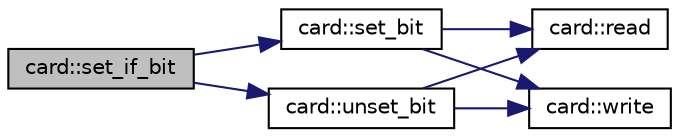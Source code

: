 digraph "card::set_if_bit"
{
 // LATEX_PDF_SIZE
  edge [fontname="Helvetica",fontsize="10",labelfontname="Helvetica",labelfontsize="10"];
  node [fontname="Helvetica",fontsize="10",shape=record];
  rankdir="LR";
  Node1 [label="card::set_if_bit",height=0.2,width=0.4,color="black", fillcolor="grey75", style="filled", fontcolor="black",tooltip="Un/set a bit in a byte on the bus by condition."];
  Node1 -> Node2 [color="midnightblue",fontsize="10",style="solid",fontname="Helvetica"];
  Node2 [label="card::set_bit",height=0.2,width=0.4,color="black", fillcolor="white", style="filled",URL="$classcard.html#aa9962ee86c02b544e158cd94388df9bd",tooltip="Set a bit in a byte on the bus."];
  Node2 -> Node3 [color="midnightblue",fontsize="10",style="solid",fontname="Helvetica"];
  Node3 [label="card::read",height=0.2,width=0.4,color="black", fillcolor="white", style="filled",URL="$classcard.html#a0ea76feb6cf75cf51ba3362f4ab50190",tooltip="Read a byte from the card."];
  Node2 -> Node4 [color="midnightblue",fontsize="10",style="solid",fontname="Helvetica"];
  Node4 [label="card::write",height=0.2,width=0.4,color="black", fillcolor="white", style="filled",URL="$classcard.html#ae4b1863113c0e72b7de13f3774776fdb",tooltip="Write a byte to the card."];
  Node1 -> Node5 [color="midnightblue",fontsize="10",style="solid",fontname="Helvetica"];
  Node5 [label="card::unset_bit",height=0.2,width=0.4,color="black", fillcolor="white", style="filled",URL="$classcard.html#aecb2677fb4c62b9a1a08e5890ea4743b",tooltip="Unset a bit in a byte on the bus."];
  Node5 -> Node3 [color="midnightblue",fontsize="10",style="solid",fontname="Helvetica"];
  Node5 -> Node4 [color="midnightblue",fontsize="10",style="solid",fontname="Helvetica"];
}
